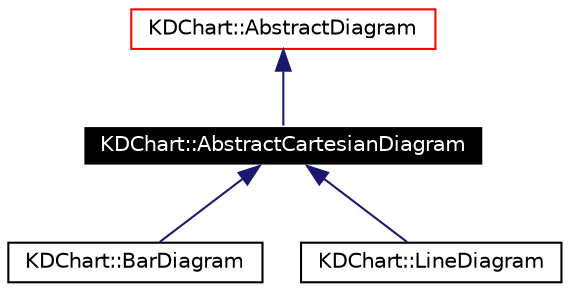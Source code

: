 digraph G
{
  edge [fontname="Helvetica",fontsize=10,labelfontname="Helvetica",labelfontsize=10];
  node [fontname="Helvetica",fontsize=10,shape=record];
  Node147 [label="KDChart::AbstractCartesianDiagram",height=0.2,width=0.4,color="white", fillcolor="black", style="filled" fontcolor="white"];
  Node148 -> Node147 [dir=back,color="midnightblue",fontsize=10,style="solid",fontname="Helvetica"];
  Node148 [label="KDChart::AbstractDiagram",height=0.2,width=0.4,color="red",URL="$class_k_d_chart_1_1_abstract_diagram.html"];
  Node147 -> Node150 [dir=back,color="midnightblue",fontsize=10,style="solid",fontname="Helvetica"];
  Node150 [label="KDChart::BarDiagram",height=0.2,width=0.4,color="black",URL="$class_k_d_chart_1_1_bar_diagram.html"];
  Node147 -> Node151 [dir=back,color="midnightblue",fontsize=10,style="solid",fontname="Helvetica"];
  Node151 [label="KDChart::LineDiagram",height=0.2,width=0.4,color="black",URL="$class_k_d_chart_1_1_line_diagram.html"];
}
